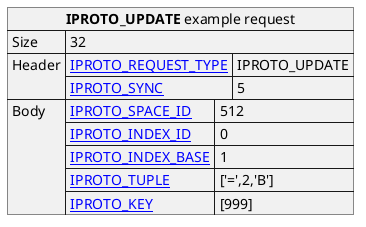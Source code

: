 @startuml

skinparam map {
    HyperlinkColor #0077FF
    FontColor #313131
    BorderColor #313131
    BackgroundColor transparent
}

json "**IPROTO_UPDATE** example request" as update_example {
    "Size": "32",
    "Header": {
      "[[https://tarantool.io/en/doc/latest/dev_guide/internals/iproto/keys IPROTO_REQUEST_TYPE]]": "IPROTO_UPDATE",
      "[[https://tarantool.io/en/doc/latest/dev_guide/internals/iproto/keys IPROTO_SYNC]]": "5"
    },
    "Body": {
      "[[https://tarantool.io/en/doc/latest/dev_guide/internals/iproto/keys IPROTO_SPACE_ID]]": "512",
      "[[https://tarantool.io/en/doc/latest/dev_guide/internals/iproto/keys IPROTO_INDEX_ID]]": "0",
      "[[https://tarantool.io/en/doc/latest/dev_guide/internals/iproto/keys IPROTO_INDEX_BASE]]": "1",
      "[[https://tarantool.io/en/doc/latest/dev_guide/internals/iproto/keys IPROTO_TUPLE]]": "['=',2,'B']",
      "[[https://tarantool.io/en/doc/latest/dev_guide/internals/iproto/keys IPROTO_KEY]]": "[999]"
    }
}

@enduml
